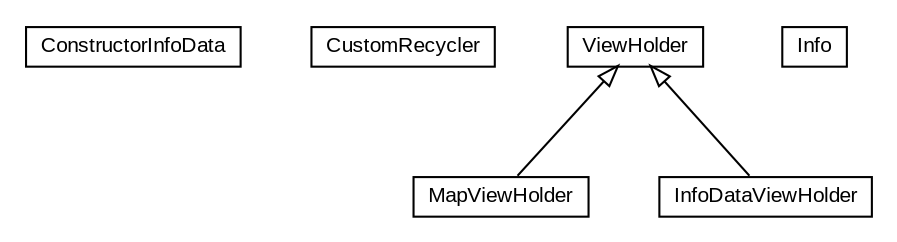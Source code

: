 #!/usr/local/bin/dot
#
# Class diagram 
# Generated by UMLGraph version R5_6-24-gf6e263 (http://www.umlgraph.org/)
#

digraph G {
	edge [fontname="arial",fontsize=10,labelfontname="arial",labelfontsize=10];
	node [fontname="arial",fontsize=10,shape=plaintext];
	nodesep=0.25;
	ranksep=0.5;
	// org.osmdroid.samplefragments.layouts.rec.ConstructorInfoData
	c14993 [label=<<table title="org.osmdroid.samplefragments.layouts.rec.ConstructorInfoData" border="0" cellborder="1" cellspacing="0" cellpadding="2" port="p" href="./ConstructorInfoData.html">
		<tr><td><table border="0" cellspacing="0" cellpadding="1">
<tr><td align="center" balign="center"> ConstructorInfoData </td></tr>
		</table></td></tr>
		</table>>, URL="./ConstructorInfoData.html", fontname="arial", fontcolor="black", fontsize=10.0];
	// org.osmdroid.samplefragments.layouts.rec.CustomRecycler
	c14994 [label=<<table title="org.osmdroid.samplefragments.layouts.rec.CustomRecycler" border="0" cellborder="1" cellspacing="0" cellpadding="2" port="p" href="./CustomRecycler.html">
		<tr><td><table border="0" cellspacing="0" cellpadding="1">
<tr><td align="center" balign="center"> CustomRecycler </td></tr>
		</table></td></tr>
		</table>>, URL="./CustomRecycler.html", fontname="arial", fontcolor="black", fontsize=10.0];
	// org.osmdroid.samplefragments.layouts.rec.CustomRecycler.ViewHolder
	c14995 [label=<<table title="org.osmdroid.samplefragments.layouts.rec.CustomRecycler.ViewHolder" border="0" cellborder="1" cellspacing="0" cellpadding="2" port="p" href="./CustomRecycler.ViewHolder.html">
		<tr><td><table border="0" cellspacing="0" cellpadding="1">
<tr><td align="center" balign="center"> ViewHolder </td></tr>
		</table></td></tr>
		</table>>, URL="./CustomRecycler.ViewHolder.html", fontname="arial", fontcolor="black", fontsize=10.0];
	// org.osmdroid.samplefragments.layouts.rec.CustomRecycler.MapViewHolder
	c14996 [label=<<table title="org.osmdroid.samplefragments.layouts.rec.CustomRecycler.MapViewHolder" border="0" cellborder="1" cellspacing="0" cellpadding="2" port="p" href="./CustomRecycler.MapViewHolder.html">
		<tr><td><table border="0" cellspacing="0" cellpadding="1">
<tr><td align="center" balign="center"> MapViewHolder </td></tr>
		</table></td></tr>
		</table>>, URL="./CustomRecycler.MapViewHolder.html", fontname="arial", fontcolor="black", fontsize=10.0];
	// org.osmdroid.samplefragments.layouts.rec.CustomRecycler.InfoDataViewHolder
	c14997 [label=<<table title="org.osmdroid.samplefragments.layouts.rec.CustomRecycler.InfoDataViewHolder" border="0" cellborder="1" cellspacing="0" cellpadding="2" port="p" href="./CustomRecycler.InfoDataViewHolder.html">
		<tr><td><table border="0" cellspacing="0" cellpadding="1">
<tr><td align="center" balign="center"> InfoDataViewHolder </td></tr>
		</table></td></tr>
		</table>>, URL="./CustomRecycler.InfoDataViewHolder.html", fontname="arial", fontcolor="black", fontsize=10.0];
	// org.osmdroid.samplefragments.layouts.rec.Info
	c14998 [label=<<table title="org.osmdroid.samplefragments.layouts.rec.Info" border="0" cellborder="1" cellspacing="0" cellpadding="2" port="p" href="./Info.html">
		<tr><td><table border="0" cellspacing="0" cellpadding="1">
<tr><td align="center" balign="center"> Info </td></tr>
		</table></td></tr>
		</table>>, URL="./Info.html", fontname="arial", fontcolor="black", fontsize=10.0];
	//org.osmdroid.samplefragments.layouts.rec.CustomRecycler.MapViewHolder extends org.osmdroid.samplefragments.layouts.rec.CustomRecycler.ViewHolder
	c14995:p -> c14996:p [dir=back,arrowtail=empty];
	//org.osmdroid.samplefragments.layouts.rec.CustomRecycler.InfoDataViewHolder extends org.osmdroid.samplefragments.layouts.rec.CustomRecycler.ViewHolder
	c14995:p -> c14997:p [dir=back,arrowtail=empty];
}

